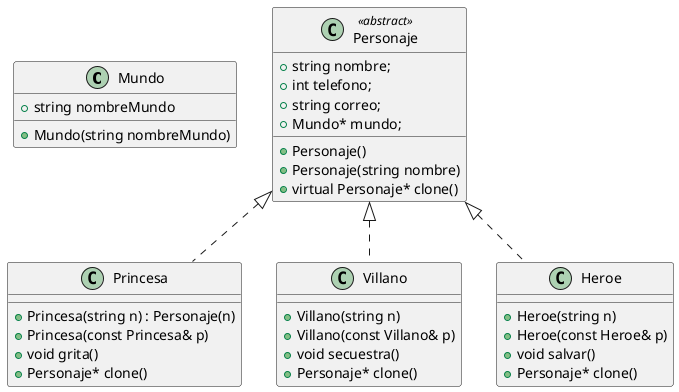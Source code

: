 @startuml
    Class Mundo{
        +string nombreMundo
        +Mundo(string nombreMundo)
    }
    Class Personaje<<abstract>>{
        +string nombre;
        +int telefono;
        +string correo;
        +Mundo* mundo;
        +Personaje()
        +Personaje(string nombre)
        +virtual Personaje* clone()
    }
    Class Princesa{
        +Princesa(string n) : Personaje(n)
        +Princesa(const Princesa& p)
        +void grita()
        +Personaje* clone()
    }
    Class Villano{
        +Villano(string n)
        +Villano(const Villano& p)
        +void secuestra()
        +Personaje* clone()
    }
    Class Heroe{
        +Heroe(string n)
        +Heroe(const Heroe& p)
        +void salvar()
        +Personaje* clone()
    }

Personaje <|.. Princesa
Personaje <|.. Villano
Personaje <|.. Heroe
@enduml
